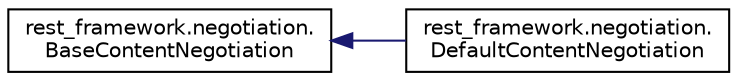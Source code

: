 digraph "Graphical Class Hierarchy"
{
 // LATEX_PDF_SIZE
  edge [fontname="Helvetica",fontsize="10",labelfontname="Helvetica",labelfontsize="10"];
  node [fontname="Helvetica",fontsize="10",shape=record];
  rankdir="LR";
  Node0 [label="rest_framework.negotiation.\lBaseContentNegotiation",height=0.2,width=0.4,color="black", fillcolor="white", style="filled",URL="$classrest__framework_1_1negotiation_1_1_base_content_negotiation.html",tooltip=" "];
  Node0 -> Node1 [dir="back",color="midnightblue",fontsize="10",style="solid",fontname="Helvetica"];
  Node1 [label="rest_framework.negotiation.\lDefaultContentNegotiation",height=0.2,width=0.4,color="black", fillcolor="white", style="filled",URL="$classrest__framework_1_1negotiation_1_1_default_content_negotiation.html",tooltip=" "];
}
